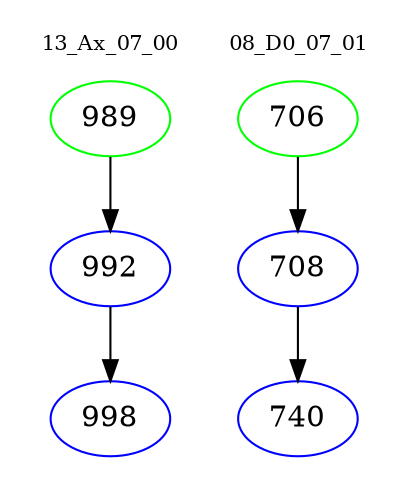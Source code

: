 digraph{
subgraph cluster_0 {
color = white
label = "13_Ax_07_00";
fontsize=10;
T0_989 [label="989", color="green"]
T0_989 -> T0_992 [color="black"]
T0_992 [label="992", color="blue"]
T0_992 -> T0_998 [color="black"]
T0_998 [label="998", color="blue"]
}
subgraph cluster_1 {
color = white
label = "08_D0_07_01";
fontsize=10;
T1_706 [label="706", color="green"]
T1_706 -> T1_708 [color="black"]
T1_708 [label="708", color="blue"]
T1_708 -> T1_740 [color="black"]
T1_740 [label="740", color="blue"]
}
}
